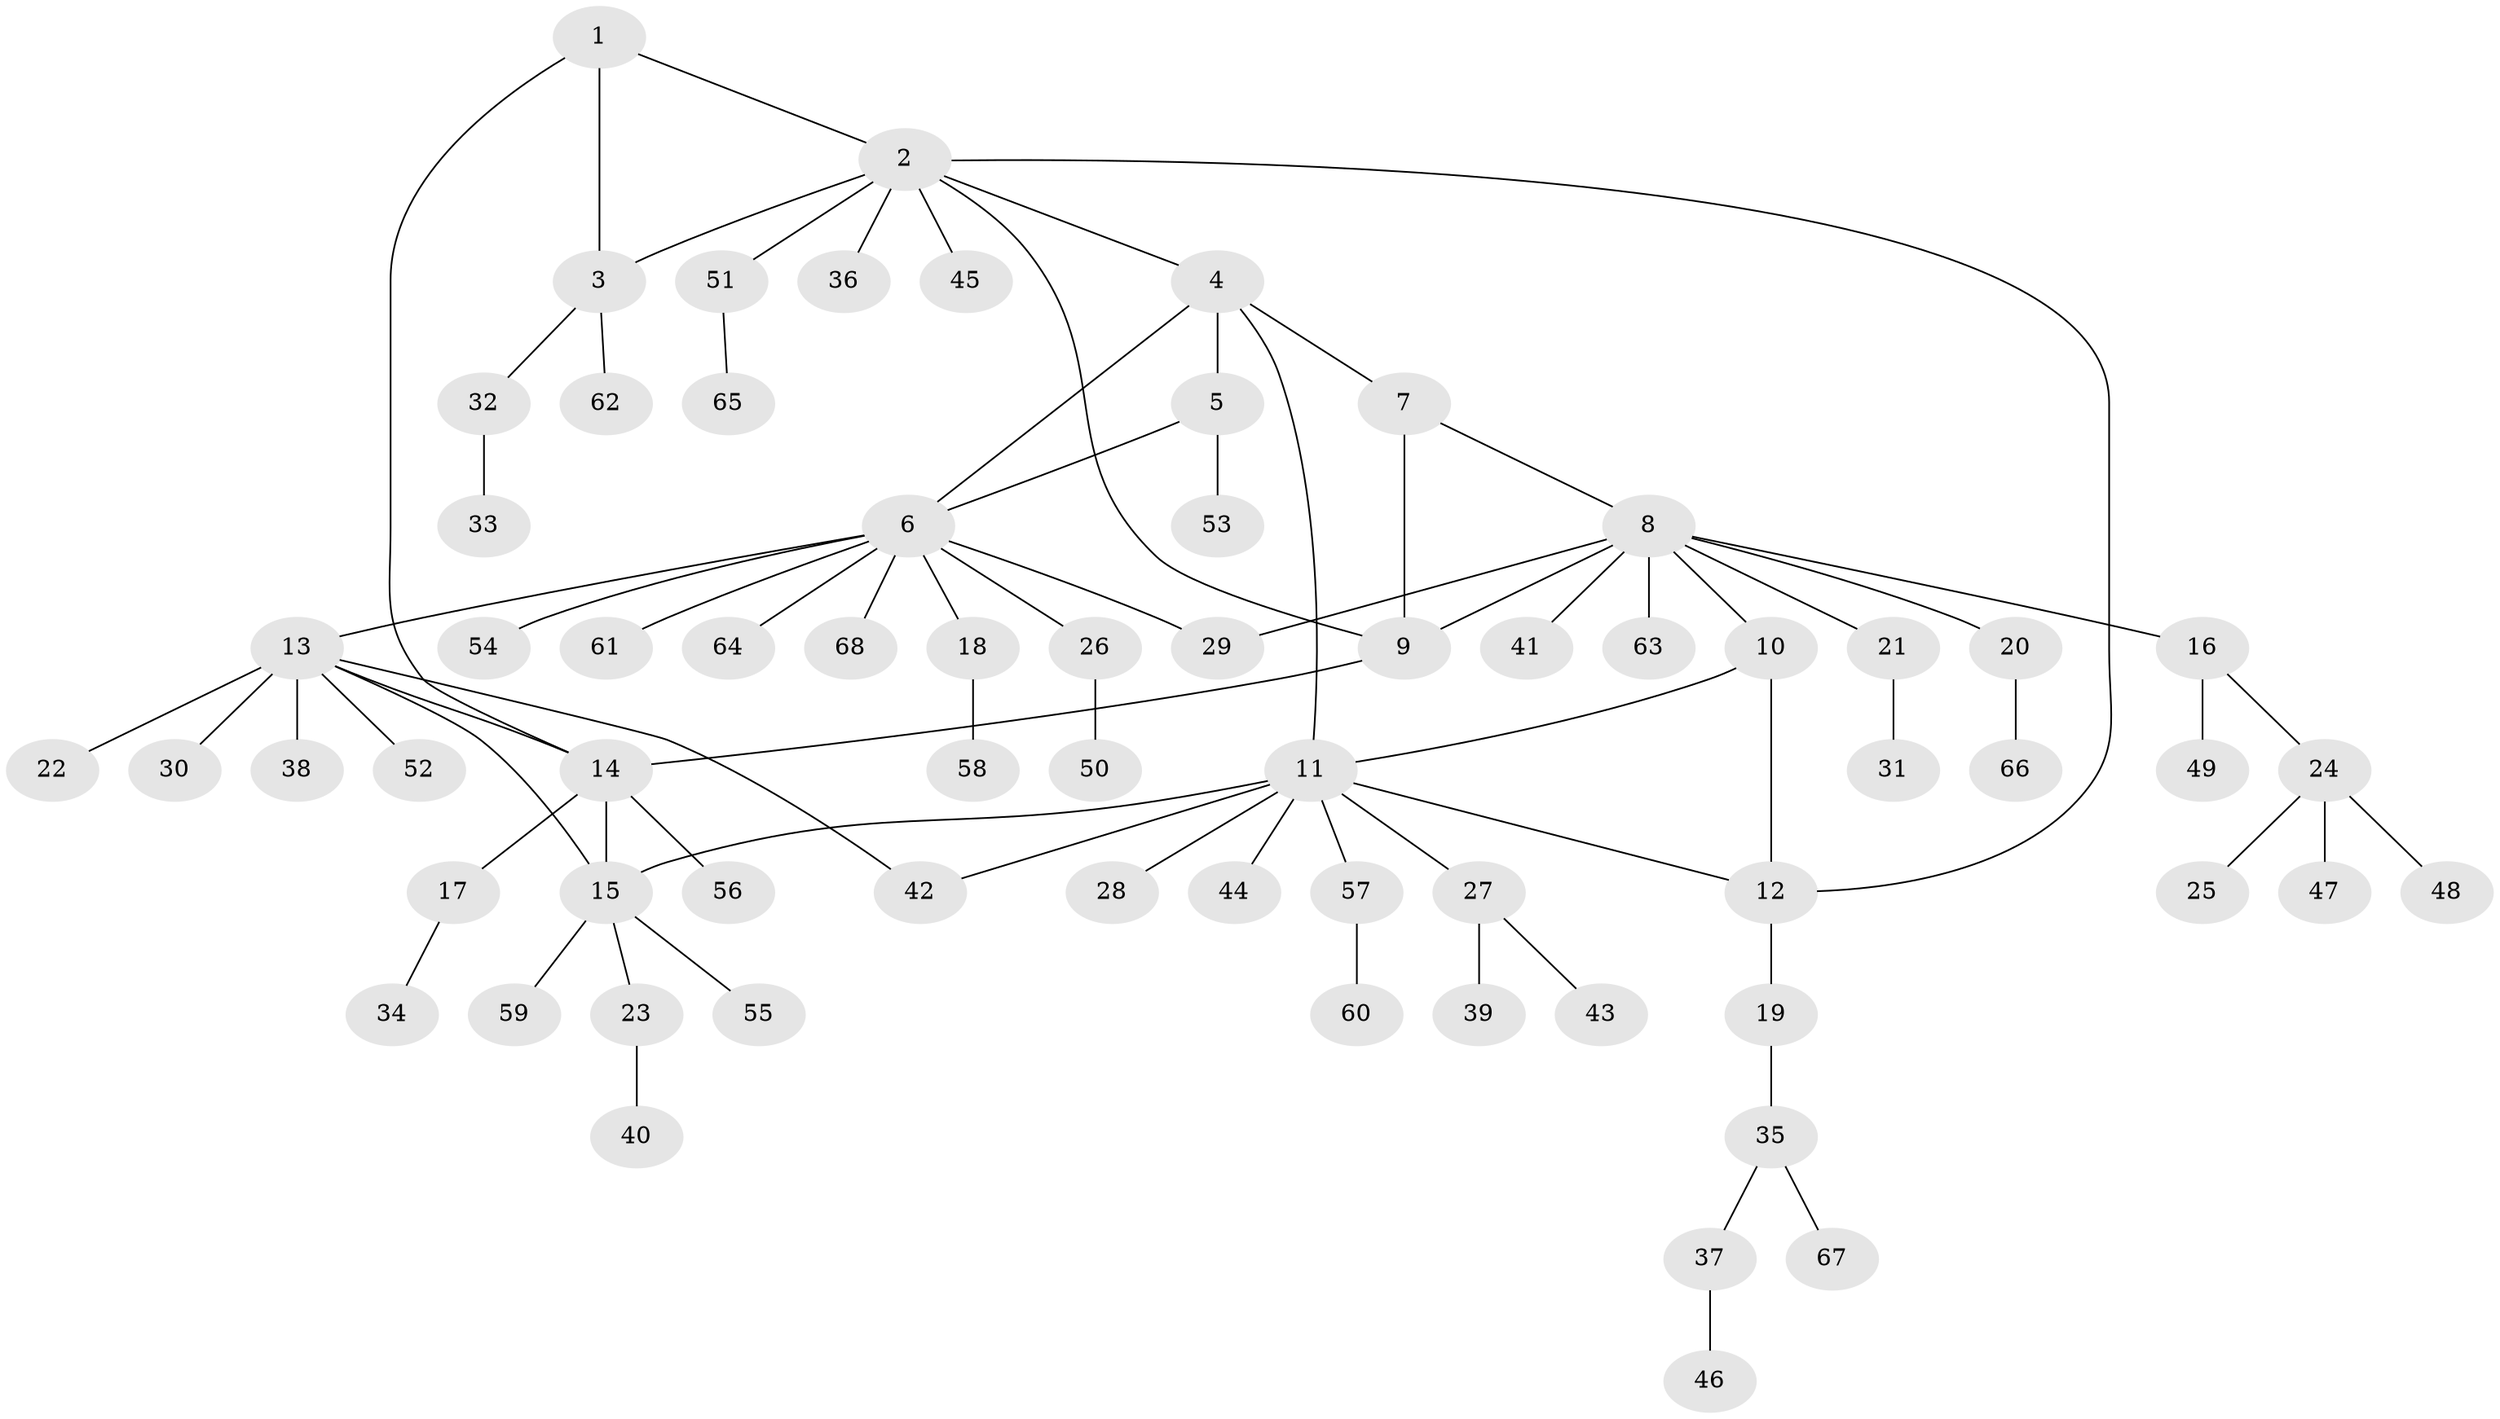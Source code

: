 // coarse degree distribution, {3: 0.08333333333333333, 7: 0.020833333333333332, 4: 0.0625, 6: 0.041666666666666664, 2: 0.10416666666666667, 9: 0.08333333333333333, 1: 0.6041666666666666}
// Generated by graph-tools (version 1.1) at 2025/24/03/03/25 07:24:16]
// undirected, 68 vertices, 80 edges
graph export_dot {
graph [start="1"]
  node [color=gray90,style=filled];
  1;
  2;
  3;
  4;
  5;
  6;
  7;
  8;
  9;
  10;
  11;
  12;
  13;
  14;
  15;
  16;
  17;
  18;
  19;
  20;
  21;
  22;
  23;
  24;
  25;
  26;
  27;
  28;
  29;
  30;
  31;
  32;
  33;
  34;
  35;
  36;
  37;
  38;
  39;
  40;
  41;
  42;
  43;
  44;
  45;
  46;
  47;
  48;
  49;
  50;
  51;
  52;
  53;
  54;
  55;
  56;
  57;
  58;
  59;
  60;
  61;
  62;
  63;
  64;
  65;
  66;
  67;
  68;
  1 -- 2;
  1 -- 3;
  1 -- 14;
  2 -- 3;
  2 -- 4;
  2 -- 9;
  2 -- 12;
  2 -- 36;
  2 -- 45;
  2 -- 51;
  3 -- 32;
  3 -- 62;
  4 -- 5;
  4 -- 6;
  4 -- 7;
  4 -- 11;
  5 -- 6;
  5 -- 53;
  6 -- 13;
  6 -- 18;
  6 -- 26;
  6 -- 29;
  6 -- 54;
  6 -- 61;
  6 -- 64;
  6 -- 68;
  7 -- 8;
  7 -- 9;
  8 -- 9;
  8 -- 10;
  8 -- 16;
  8 -- 20;
  8 -- 21;
  8 -- 29;
  8 -- 41;
  8 -- 63;
  9 -- 14;
  10 -- 11;
  10 -- 12;
  11 -- 12;
  11 -- 15;
  11 -- 27;
  11 -- 28;
  11 -- 42;
  11 -- 44;
  11 -- 57;
  12 -- 19;
  13 -- 14;
  13 -- 15;
  13 -- 22;
  13 -- 30;
  13 -- 38;
  13 -- 42;
  13 -- 52;
  14 -- 15;
  14 -- 17;
  14 -- 56;
  15 -- 23;
  15 -- 55;
  15 -- 59;
  16 -- 24;
  16 -- 49;
  17 -- 34;
  18 -- 58;
  19 -- 35;
  20 -- 66;
  21 -- 31;
  23 -- 40;
  24 -- 25;
  24 -- 47;
  24 -- 48;
  26 -- 50;
  27 -- 39;
  27 -- 43;
  32 -- 33;
  35 -- 37;
  35 -- 67;
  37 -- 46;
  51 -- 65;
  57 -- 60;
}
